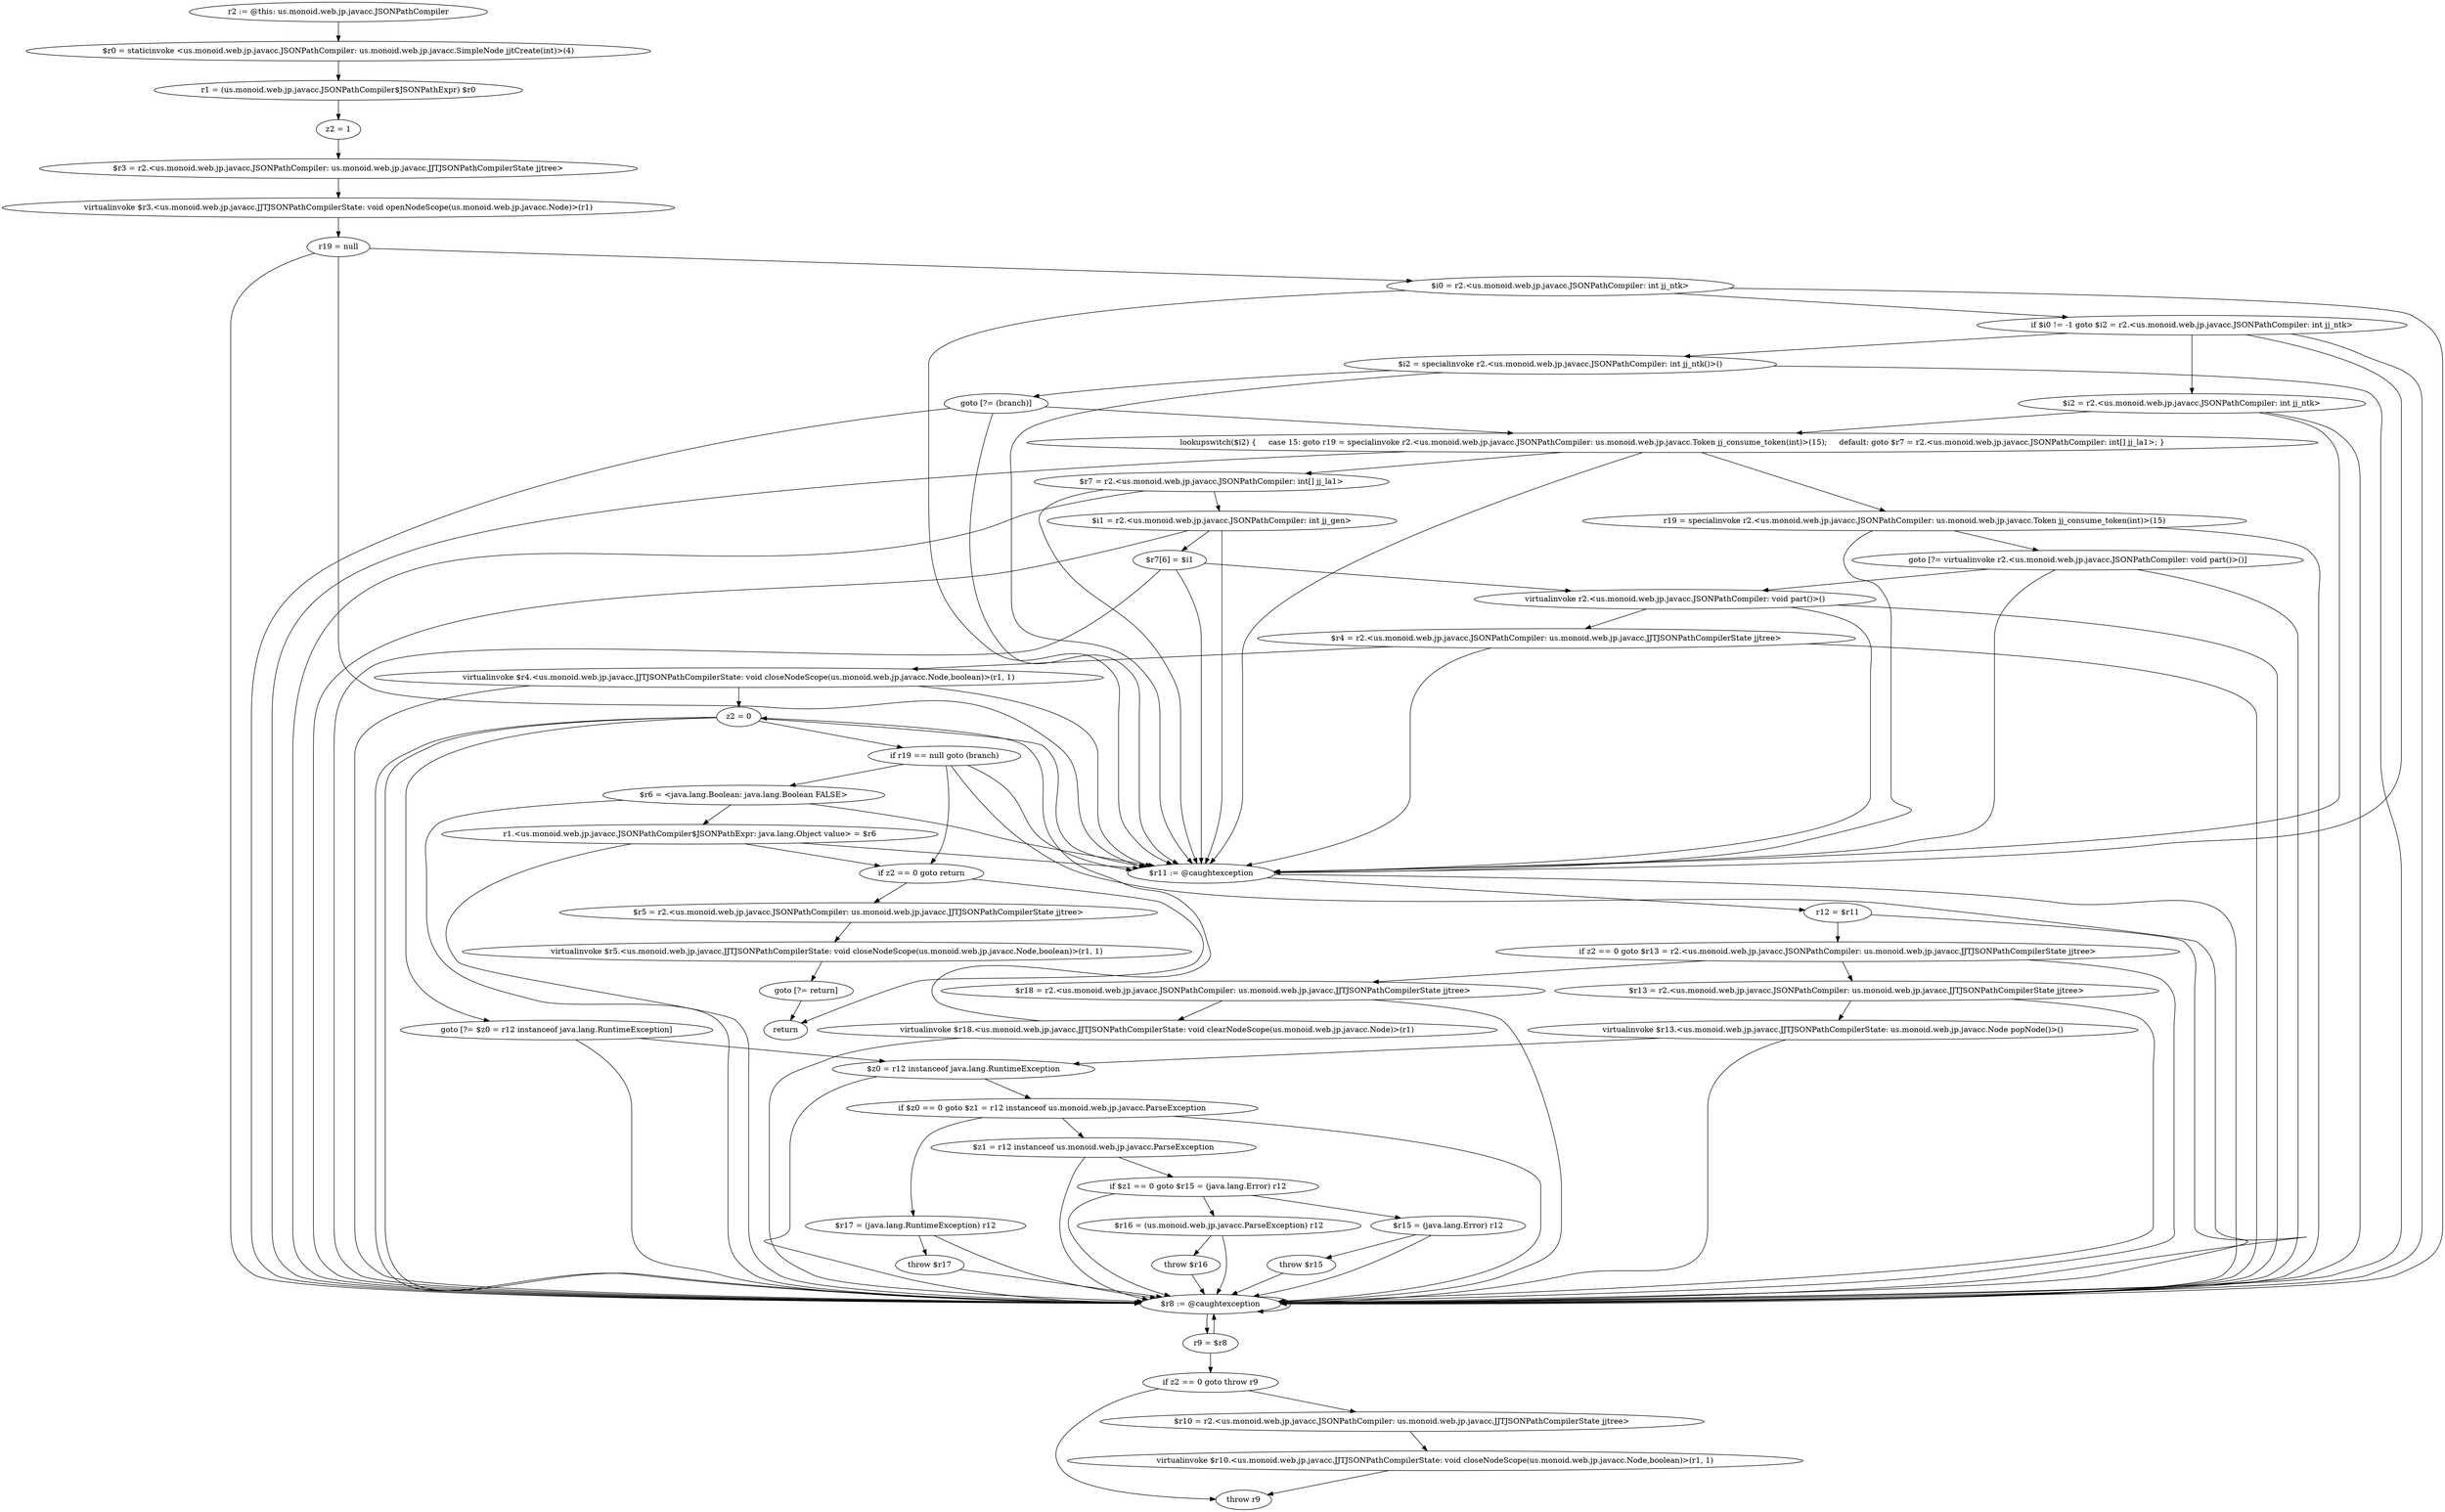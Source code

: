 digraph "unitGraph" {
    "r2 := @this: us.monoid.web.jp.javacc.JSONPathCompiler"
    "$r0 = staticinvoke <us.monoid.web.jp.javacc.JSONPathCompiler: us.monoid.web.jp.javacc.SimpleNode jjtCreate(int)>(4)"
    "r1 = (us.monoid.web.jp.javacc.JSONPathCompiler$JSONPathExpr) $r0"
    "z2 = 1"
    "$r3 = r2.<us.monoid.web.jp.javacc.JSONPathCompiler: us.monoid.web.jp.javacc.JJTJSONPathCompilerState jjtree>"
    "virtualinvoke $r3.<us.monoid.web.jp.javacc.JJTJSONPathCompilerState: void openNodeScope(us.monoid.web.jp.javacc.Node)>(r1)"
    "r19 = null"
    "$i0 = r2.<us.monoid.web.jp.javacc.JSONPathCompiler: int jj_ntk>"
    "if $i0 != -1 goto $i2 = r2.<us.monoid.web.jp.javacc.JSONPathCompiler: int jj_ntk>"
    "$i2 = specialinvoke r2.<us.monoid.web.jp.javacc.JSONPathCompiler: int jj_ntk()>()"
    "goto [?= (branch)]"
    "$i2 = r2.<us.monoid.web.jp.javacc.JSONPathCompiler: int jj_ntk>"
    "lookupswitch($i2) {     case 15: goto r19 = specialinvoke r2.<us.monoid.web.jp.javacc.JSONPathCompiler: us.monoid.web.jp.javacc.Token jj_consume_token(int)>(15);     default: goto $r7 = r2.<us.monoid.web.jp.javacc.JSONPathCompiler: int[] jj_la1>; }"
    "r19 = specialinvoke r2.<us.monoid.web.jp.javacc.JSONPathCompiler: us.monoid.web.jp.javacc.Token jj_consume_token(int)>(15)"
    "goto [?= virtualinvoke r2.<us.monoid.web.jp.javacc.JSONPathCompiler: void part()>()]"
    "$r7 = r2.<us.monoid.web.jp.javacc.JSONPathCompiler: int[] jj_la1>"
    "$i1 = r2.<us.monoid.web.jp.javacc.JSONPathCompiler: int jj_gen>"
    "$r7[6] = $i1"
    "virtualinvoke r2.<us.monoid.web.jp.javacc.JSONPathCompiler: void part()>()"
    "$r4 = r2.<us.monoid.web.jp.javacc.JSONPathCompiler: us.monoid.web.jp.javacc.JJTJSONPathCompilerState jjtree>"
    "virtualinvoke $r4.<us.monoid.web.jp.javacc.JJTJSONPathCompilerState: void closeNodeScope(us.monoid.web.jp.javacc.Node,boolean)>(r1, 1)"
    "z2 = 0"
    "if r19 == null goto (branch)"
    "$r6 = <java.lang.Boolean: java.lang.Boolean FALSE>"
    "r1.<us.monoid.web.jp.javacc.JSONPathCompiler$JSONPathExpr: java.lang.Object value> = $r6"
    "if z2 == 0 goto return"
    "$r5 = r2.<us.monoid.web.jp.javacc.JSONPathCompiler: us.monoid.web.jp.javacc.JJTJSONPathCompilerState jjtree>"
    "virtualinvoke $r5.<us.monoid.web.jp.javacc.JJTJSONPathCompilerState: void closeNodeScope(us.monoid.web.jp.javacc.Node,boolean)>(r1, 1)"
    "goto [?= return]"
    "$r11 := @caughtexception"
    "r12 = $r11"
    "if z2 == 0 goto $r13 = r2.<us.monoid.web.jp.javacc.JSONPathCompiler: us.monoid.web.jp.javacc.JJTJSONPathCompilerState jjtree>"
    "$r18 = r2.<us.monoid.web.jp.javacc.JSONPathCompiler: us.monoid.web.jp.javacc.JJTJSONPathCompilerState jjtree>"
    "virtualinvoke $r18.<us.monoid.web.jp.javacc.JJTJSONPathCompilerState: void clearNodeScope(us.monoid.web.jp.javacc.Node)>(r1)"
    "goto [?= $z0 = r12 instanceof java.lang.RuntimeException]"
    "$r13 = r2.<us.monoid.web.jp.javacc.JSONPathCompiler: us.monoid.web.jp.javacc.JJTJSONPathCompilerState jjtree>"
    "virtualinvoke $r13.<us.monoid.web.jp.javacc.JJTJSONPathCompilerState: us.monoid.web.jp.javacc.Node popNode()>()"
    "$z0 = r12 instanceof java.lang.RuntimeException"
    "if $z0 == 0 goto $z1 = r12 instanceof us.monoid.web.jp.javacc.ParseException"
    "$r17 = (java.lang.RuntimeException) r12"
    "throw $r17"
    "$z1 = r12 instanceof us.monoid.web.jp.javacc.ParseException"
    "if $z1 == 0 goto $r15 = (java.lang.Error) r12"
    "$r16 = (us.monoid.web.jp.javacc.ParseException) r12"
    "throw $r16"
    "$r15 = (java.lang.Error) r12"
    "throw $r15"
    "$r8 := @caughtexception"
    "r9 = $r8"
    "if z2 == 0 goto throw r9"
    "$r10 = r2.<us.monoid.web.jp.javacc.JSONPathCompiler: us.monoid.web.jp.javacc.JJTJSONPathCompilerState jjtree>"
    "virtualinvoke $r10.<us.monoid.web.jp.javacc.JJTJSONPathCompilerState: void closeNodeScope(us.monoid.web.jp.javacc.Node,boolean)>(r1, 1)"
    "throw r9"
    "return"
    "r2 := @this: us.monoid.web.jp.javacc.JSONPathCompiler"->"$r0 = staticinvoke <us.monoid.web.jp.javacc.JSONPathCompiler: us.monoid.web.jp.javacc.SimpleNode jjtCreate(int)>(4)";
    "$r0 = staticinvoke <us.monoid.web.jp.javacc.JSONPathCompiler: us.monoid.web.jp.javacc.SimpleNode jjtCreate(int)>(4)"->"r1 = (us.monoid.web.jp.javacc.JSONPathCompiler$JSONPathExpr) $r0";
    "r1 = (us.monoid.web.jp.javacc.JSONPathCompiler$JSONPathExpr) $r0"->"z2 = 1";
    "z2 = 1"->"$r3 = r2.<us.monoid.web.jp.javacc.JSONPathCompiler: us.monoid.web.jp.javacc.JJTJSONPathCompilerState jjtree>";
    "$r3 = r2.<us.monoid.web.jp.javacc.JSONPathCompiler: us.monoid.web.jp.javacc.JJTJSONPathCompilerState jjtree>"->"virtualinvoke $r3.<us.monoid.web.jp.javacc.JJTJSONPathCompilerState: void openNodeScope(us.monoid.web.jp.javacc.Node)>(r1)";
    "virtualinvoke $r3.<us.monoid.web.jp.javacc.JJTJSONPathCompilerState: void openNodeScope(us.monoid.web.jp.javacc.Node)>(r1)"->"r19 = null";
    "r19 = null"->"$r11 := @caughtexception";
    "r19 = null"->"$r8 := @caughtexception";
    "r19 = null"->"$i0 = r2.<us.monoid.web.jp.javacc.JSONPathCompiler: int jj_ntk>";
    "$i0 = r2.<us.monoid.web.jp.javacc.JSONPathCompiler: int jj_ntk>"->"$r11 := @caughtexception";
    "$i0 = r2.<us.monoid.web.jp.javacc.JSONPathCompiler: int jj_ntk>"->"$r8 := @caughtexception";
    "$i0 = r2.<us.monoid.web.jp.javacc.JSONPathCompiler: int jj_ntk>"->"if $i0 != -1 goto $i2 = r2.<us.monoid.web.jp.javacc.JSONPathCompiler: int jj_ntk>";
    "if $i0 != -1 goto $i2 = r2.<us.monoid.web.jp.javacc.JSONPathCompiler: int jj_ntk>"->"$i2 = specialinvoke r2.<us.monoid.web.jp.javacc.JSONPathCompiler: int jj_ntk()>()";
    "if $i0 != -1 goto $i2 = r2.<us.monoid.web.jp.javacc.JSONPathCompiler: int jj_ntk>"->"$i2 = r2.<us.monoid.web.jp.javacc.JSONPathCompiler: int jj_ntk>";
    "if $i0 != -1 goto $i2 = r2.<us.monoid.web.jp.javacc.JSONPathCompiler: int jj_ntk>"->"$r11 := @caughtexception";
    "if $i0 != -1 goto $i2 = r2.<us.monoid.web.jp.javacc.JSONPathCompiler: int jj_ntk>"->"$r8 := @caughtexception";
    "$i2 = specialinvoke r2.<us.monoid.web.jp.javacc.JSONPathCompiler: int jj_ntk()>()"->"$r11 := @caughtexception";
    "$i2 = specialinvoke r2.<us.monoid.web.jp.javacc.JSONPathCompiler: int jj_ntk()>()"->"$r8 := @caughtexception";
    "$i2 = specialinvoke r2.<us.monoid.web.jp.javacc.JSONPathCompiler: int jj_ntk()>()"->"goto [?= (branch)]";
    "goto [?= (branch)]"->"$r11 := @caughtexception";
    "goto [?= (branch)]"->"$r8 := @caughtexception";
    "goto [?= (branch)]"->"lookupswitch($i2) {     case 15: goto r19 = specialinvoke r2.<us.monoid.web.jp.javacc.JSONPathCompiler: us.monoid.web.jp.javacc.Token jj_consume_token(int)>(15);     default: goto $r7 = r2.<us.monoid.web.jp.javacc.JSONPathCompiler: int[] jj_la1>; }";
    "$i2 = r2.<us.monoid.web.jp.javacc.JSONPathCompiler: int jj_ntk>"->"$r11 := @caughtexception";
    "$i2 = r2.<us.monoid.web.jp.javacc.JSONPathCompiler: int jj_ntk>"->"$r8 := @caughtexception";
    "$i2 = r2.<us.monoid.web.jp.javacc.JSONPathCompiler: int jj_ntk>"->"lookupswitch($i2) {     case 15: goto r19 = specialinvoke r2.<us.monoid.web.jp.javacc.JSONPathCompiler: us.monoid.web.jp.javacc.Token jj_consume_token(int)>(15);     default: goto $r7 = r2.<us.monoid.web.jp.javacc.JSONPathCompiler: int[] jj_la1>; }";
    "lookupswitch($i2) {     case 15: goto r19 = specialinvoke r2.<us.monoid.web.jp.javacc.JSONPathCompiler: us.monoid.web.jp.javacc.Token jj_consume_token(int)>(15);     default: goto $r7 = r2.<us.monoid.web.jp.javacc.JSONPathCompiler: int[] jj_la1>; }"->"r19 = specialinvoke r2.<us.monoid.web.jp.javacc.JSONPathCompiler: us.monoid.web.jp.javacc.Token jj_consume_token(int)>(15)";
    "lookupswitch($i2) {     case 15: goto r19 = specialinvoke r2.<us.monoid.web.jp.javacc.JSONPathCompiler: us.monoid.web.jp.javacc.Token jj_consume_token(int)>(15);     default: goto $r7 = r2.<us.monoid.web.jp.javacc.JSONPathCompiler: int[] jj_la1>; }"->"$r7 = r2.<us.monoid.web.jp.javacc.JSONPathCompiler: int[] jj_la1>";
    "lookupswitch($i2) {     case 15: goto r19 = specialinvoke r2.<us.monoid.web.jp.javacc.JSONPathCompiler: us.monoid.web.jp.javacc.Token jj_consume_token(int)>(15);     default: goto $r7 = r2.<us.monoid.web.jp.javacc.JSONPathCompiler: int[] jj_la1>; }"->"$r11 := @caughtexception";
    "lookupswitch($i2) {     case 15: goto r19 = specialinvoke r2.<us.monoid.web.jp.javacc.JSONPathCompiler: us.monoid.web.jp.javacc.Token jj_consume_token(int)>(15);     default: goto $r7 = r2.<us.monoid.web.jp.javacc.JSONPathCompiler: int[] jj_la1>; }"->"$r8 := @caughtexception";
    "r19 = specialinvoke r2.<us.monoid.web.jp.javacc.JSONPathCompiler: us.monoid.web.jp.javacc.Token jj_consume_token(int)>(15)"->"$r11 := @caughtexception";
    "r19 = specialinvoke r2.<us.monoid.web.jp.javacc.JSONPathCompiler: us.monoid.web.jp.javacc.Token jj_consume_token(int)>(15)"->"$r8 := @caughtexception";
    "r19 = specialinvoke r2.<us.monoid.web.jp.javacc.JSONPathCompiler: us.monoid.web.jp.javacc.Token jj_consume_token(int)>(15)"->"goto [?= virtualinvoke r2.<us.monoid.web.jp.javacc.JSONPathCompiler: void part()>()]";
    "goto [?= virtualinvoke r2.<us.monoid.web.jp.javacc.JSONPathCompiler: void part()>()]"->"$r11 := @caughtexception";
    "goto [?= virtualinvoke r2.<us.monoid.web.jp.javacc.JSONPathCompiler: void part()>()]"->"$r8 := @caughtexception";
    "goto [?= virtualinvoke r2.<us.monoid.web.jp.javacc.JSONPathCompiler: void part()>()]"->"virtualinvoke r2.<us.monoid.web.jp.javacc.JSONPathCompiler: void part()>()";
    "$r7 = r2.<us.monoid.web.jp.javacc.JSONPathCompiler: int[] jj_la1>"->"$r11 := @caughtexception";
    "$r7 = r2.<us.monoid.web.jp.javacc.JSONPathCompiler: int[] jj_la1>"->"$r8 := @caughtexception";
    "$r7 = r2.<us.monoid.web.jp.javacc.JSONPathCompiler: int[] jj_la1>"->"$i1 = r2.<us.monoid.web.jp.javacc.JSONPathCompiler: int jj_gen>";
    "$i1 = r2.<us.monoid.web.jp.javacc.JSONPathCompiler: int jj_gen>"->"$r11 := @caughtexception";
    "$i1 = r2.<us.monoid.web.jp.javacc.JSONPathCompiler: int jj_gen>"->"$r8 := @caughtexception";
    "$i1 = r2.<us.monoid.web.jp.javacc.JSONPathCompiler: int jj_gen>"->"$r7[6] = $i1";
    "$r7[6] = $i1"->"$r11 := @caughtexception";
    "$r7[6] = $i1"->"$r8 := @caughtexception";
    "$r7[6] = $i1"->"virtualinvoke r2.<us.monoid.web.jp.javacc.JSONPathCompiler: void part()>()";
    "virtualinvoke r2.<us.monoid.web.jp.javacc.JSONPathCompiler: void part()>()"->"$r11 := @caughtexception";
    "virtualinvoke r2.<us.monoid.web.jp.javacc.JSONPathCompiler: void part()>()"->"$r8 := @caughtexception";
    "virtualinvoke r2.<us.monoid.web.jp.javacc.JSONPathCompiler: void part()>()"->"$r4 = r2.<us.monoid.web.jp.javacc.JSONPathCompiler: us.monoid.web.jp.javacc.JJTJSONPathCompilerState jjtree>";
    "$r4 = r2.<us.monoid.web.jp.javacc.JSONPathCompiler: us.monoid.web.jp.javacc.JJTJSONPathCompilerState jjtree>"->"$r11 := @caughtexception";
    "$r4 = r2.<us.monoid.web.jp.javacc.JSONPathCompiler: us.monoid.web.jp.javacc.JJTJSONPathCompilerState jjtree>"->"$r8 := @caughtexception";
    "$r4 = r2.<us.monoid.web.jp.javacc.JSONPathCompiler: us.monoid.web.jp.javacc.JJTJSONPathCompilerState jjtree>"->"virtualinvoke $r4.<us.monoid.web.jp.javacc.JJTJSONPathCompilerState: void closeNodeScope(us.monoid.web.jp.javacc.Node,boolean)>(r1, 1)";
    "virtualinvoke $r4.<us.monoid.web.jp.javacc.JJTJSONPathCompilerState: void closeNodeScope(us.monoid.web.jp.javacc.Node,boolean)>(r1, 1)"->"$r11 := @caughtexception";
    "virtualinvoke $r4.<us.monoid.web.jp.javacc.JJTJSONPathCompilerState: void closeNodeScope(us.monoid.web.jp.javacc.Node,boolean)>(r1, 1)"->"$r8 := @caughtexception";
    "virtualinvoke $r4.<us.monoid.web.jp.javacc.JJTJSONPathCompilerState: void closeNodeScope(us.monoid.web.jp.javacc.Node,boolean)>(r1, 1)"->"z2 = 0";
    "z2 = 0"->"$r11 := @caughtexception";
    "z2 = 0"->"$r8 := @caughtexception";
    "z2 = 0"->"if r19 == null goto (branch)";
    "if r19 == null goto (branch)"->"$r6 = <java.lang.Boolean: java.lang.Boolean FALSE>";
    "if r19 == null goto (branch)"->"if z2 == 0 goto return";
    "if r19 == null goto (branch)"->"$r11 := @caughtexception";
    "if r19 == null goto (branch)"->"$r8 := @caughtexception";
    "$r6 = <java.lang.Boolean: java.lang.Boolean FALSE>"->"$r11 := @caughtexception";
    "$r6 = <java.lang.Boolean: java.lang.Boolean FALSE>"->"$r8 := @caughtexception";
    "$r6 = <java.lang.Boolean: java.lang.Boolean FALSE>"->"r1.<us.monoid.web.jp.javacc.JSONPathCompiler$JSONPathExpr: java.lang.Object value> = $r6";
    "r1.<us.monoid.web.jp.javacc.JSONPathCompiler$JSONPathExpr: java.lang.Object value> = $r6"->"$r11 := @caughtexception";
    "r1.<us.monoid.web.jp.javacc.JSONPathCompiler$JSONPathExpr: java.lang.Object value> = $r6"->"$r8 := @caughtexception";
    "r1.<us.monoid.web.jp.javacc.JSONPathCompiler$JSONPathExpr: java.lang.Object value> = $r6"->"if z2 == 0 goto return";
    "if z2 == 0 goto return"->"$r5 = r2.<us.monoid.web.jp.javacc.JSONPathCompiler: us.monoid.web.jp.javacc.JJTJSONPathCompilerState jjtree>";
    "if z2 == 0 goto return"->"return";
    "$r5 = r2.<us.monoid.web.jp.javacc.JSONPathCompiler: us.monoid.web.jp.javacc.JJTJSONPathCompilerState jjtree>"->"virtualinvoke $r5.<us.monoid.web.jp.javacc.JJTJSONPathCompilerState: void closeNodeScope(us.monoid.web.jp.javacc.Node,boolean)>(r1, 1)";
    "virtualinvoke $r5.<us.monoid.web.jp.javacc.JJTJSONPathCompilerState: void closeNodeScope(us.monoid.web.jp.javacc.Node,boolean)>(r1, 1)"->"goto [?= return]";
    "goto [?= return]"->"return";
    "$r11 := @caughtexception"->"r12 = $r11";
    "$r11 := @caughtexception"->"$r8 := @caughtexception";
    "r12 = $r11"->"if z2 == 0 goto $r13 = r2.<us.monoid.web.jp.javacc.JSONPathCompiler: us.monoid.web.jp.javacc.JJTJSONPathCompilerState jjtree>";
    "r12 = $r11"->"$r8 := @caughtexception";
    "if z2 == 0 goto $r13 = r2.<us.monoid.web.jp.javacc.JSONPathCompiler: us.monoid.web.jp.javacc.JJTJSONPathCompilerState jjtree>"->"$r18 = r2.<us.monoid.web.jp.javacc.JSONPathCompiler: us.monoid.web.jp.javacc.JJTJSONPathCompilerState jjtree>";
    "if z2 == 0 goto $r13 = r2.<us.monoid.web.jp.javacc.JSONPathCompiler: us.monoid.web.jp.javacc.JJTJSONPathCompilerState jjtree>"->"$r13 = r2.<us.monoid.web.jp.javacc.JSONPathCompiler: us.monoid.web.jp.javacc.JJTJSONPathCompilerState jjtree>";
    "if z2 == 0 goto $r13 = r2.<us.monoid.web.jp.javacc.JSONPathCompiler: us.monoid.web.jp.javacc.JJTJSONPathCompilerState jjtree>"->"$r8 := @caughtexception";
    "$r18 = r2.<us.monoid.web.jp.javacc.JSONPathCompiler: us.monoid.web.jp.javacc.JJTJSONPathCompilerState jjtree>"->"virtualinvoke $r18.<us.monoid.web.jp.javacc.JJTJSONPathCompilerState: void clearNodeScope(us.monoid.web.jp.javacc.Node)>(r1)";
    "$r18 = r2.<us.monoid.web.jp.javacc.JSONPathCompiler: us.monoid.web.jp.javacc.JJTJSONPathCompilerState jjtree>"->"$r8 := @caughtexception";
    "virtualinvoke $r18.<us.monoid.web.jp.javacc.JJTJSONPathCompilerState: void clearNodeScope(us.monoid.web.jp.javacc.Node)>(r1)"->"z2 = 0";
    "virtualinvoke $r18.<us.monoid.web.jp.javacc.JJTJSONPathCompilerState: void clearNodeScope(us.monoid.web.jp.javacc.Node)>(r1)"->"$r8 := @caughtexception";
    "z2 = 0"->"goto [?= $z0 = r12 instanceof java.lang.RuntimeException]";
    "z2 = 0"->"$r8 := @caughtexception";
    "goto [?= $z0 = r12 instanceof java.lang.RuntimeException]"->"$z0 = r12 instanceof java.lang.RuntimeException";
    "goto [?= $z0 = r12 instanceof java.lang.RuntimeException]"->"$r8 := @caughtexception";
    "$r13 = r2.<us.monoid.web.jp.javacc.JSONPathCompiler: us.monoid.web.jp.javacc.JJTJSONPathCompilerState jjtree>"->"virtualinvoke $r13.<us.monoid.web.jp.javacc.JJTJSONPathCompilerState: us.monoid.web.jp.javacc.Node popNode()>()";
    "$r13 = r2.<us.monoid.web.jp.javacc.JSONPathCompiler: us.monoid.web.jp.javacc.JJTJSONPathCompilerState jjtree>"->"$r8 := @caughtexception";
    "virtualinvoke $r13.<us.monoid.web.jp.javacc.JJTJSONPathCompilerState: us.monoid.web.jp.javacc.Node popNode()>()"->"$z0 = r12 instanceof java.lang.RuntimeException";
    "virtualinvoke $r13.<us.monoid.web.jp.javacc.JJTJSONPathCompilerState: us.monoid.web.jp.javacc.Node popNode()>()"->"$r8 := @caughtexception";
    "$z0 = r12 instanceof java.lang.RuntimeException"->"if $z0 == 0 goto $z1 = r12 instanceof us.monoid.web.jp.javacc.ParseException";
    "$z0 = r12 instanceof java.lang.RuntimeException"->"$r8 := @caughtexception";
    "if $z0 == 0 goto $z1 = r12 instanceof us.monoid.web.jp.javacc.ParseException"->"$r17 = (java.lang.RuntimeException) r12";
    "if $z0 == 0 goto $z1 = r12 instanceof us.monoid.web.jp.javacc.ParseException"->"$z1 = r12 instanceof us.monoid.web.jp.javacc.ParseException";
    "if $z0 == 0 goto $z1 = r12 instanceof us.monoid.web.jp.javacc.ParseException"->"$r8 := @caughtexception";
    "$r17 = (java.lang.RuntimeException) r12"->"throw $r17";
    "$r17 = (java.lang.RuntimeException) r12"->"$r8 := @caughtexception";
    "throw $r17"->"$r8 := @caughtexception";
    "$z1 = r12 instanceof us.monoid.web.jp.javacc.ParseException"->"if $z1 == 0 goto $r15 = (java.lang.Error) r12";
    "$z1 = r12 instanceof us.monoid.web.jp.javacc.ParseException"->"$r8 := @caughtexception";
    "if $z1 == 0 goto $r15 = (java.lang.Error) r12"->"$r16 = (us.monoid.web.jp.javacc.ParseException) r12";
    "if $z1 == 0 goto $r15 = (java.lang.Error) r12"->"$r15 = (java.lang.Error) r12";
    "if $z1 == 0 goto $r15 = (java.lang.Error) r12"->"$r8 := @caughtexception";
    "$r16 = (us.monoid.web.jp.javacc.ParseException) r12"->"throw $r16";
    "$r16 = (us.monoid.web.jp.javacc.ParseException) r12"->"$r8 := @caughtexception";
    "throw $r16"->"$r8 := @caughtexception";
    "$r15 = (java.lang.Error) r12"->"throw $r15";
    "$r15 = (java.lang.Error) r12"->"$r8 := @caughtexception";
    "throw $r15"->"$r8 := @caughtexception";
    "$r8 := @caughtexception"->"r9 = $r8";
    "$r8 := @caughtexception"->"$r8 := @caughtexception";
    "r9 = $r8"->"if z2 == 0 goto throw r9";
    "r9 = $r8"->"$r8 := @caughtexception";
    "if z2 == 0 goto throw r9"->"$r10 = r2.<us.monoid.web.jp.javacc.JSONPathCompiler: us.monoid.web.jp.javacc.JJTJSONPathCompilerState jjtree>";
    "if z2 == 0 goto throw r9"->"throw r9";
    "$r10 = r2.<us.monoid.web.jp.javacc.JSONPathCompiler: us.monoid.web.jp.javacc.JJTJSONPathCompilerState jjtree>"->"virtualinvoke $r10.<us.monoid.web.jp.javacc.JJTJSONPathCompilerState: void closeNodeScope(us.monoid.web.jp.javacc.Node,boolean)>(r1, 1)";
    "virtualinvoke $r10.<us.monoid.web.jp.javacc.JJTJSONPathCompilerState: void closeNodeScope(us.monoid.web.jp.javacc.Node,boolean)>(r1, 1)"->"throw r9";
}
